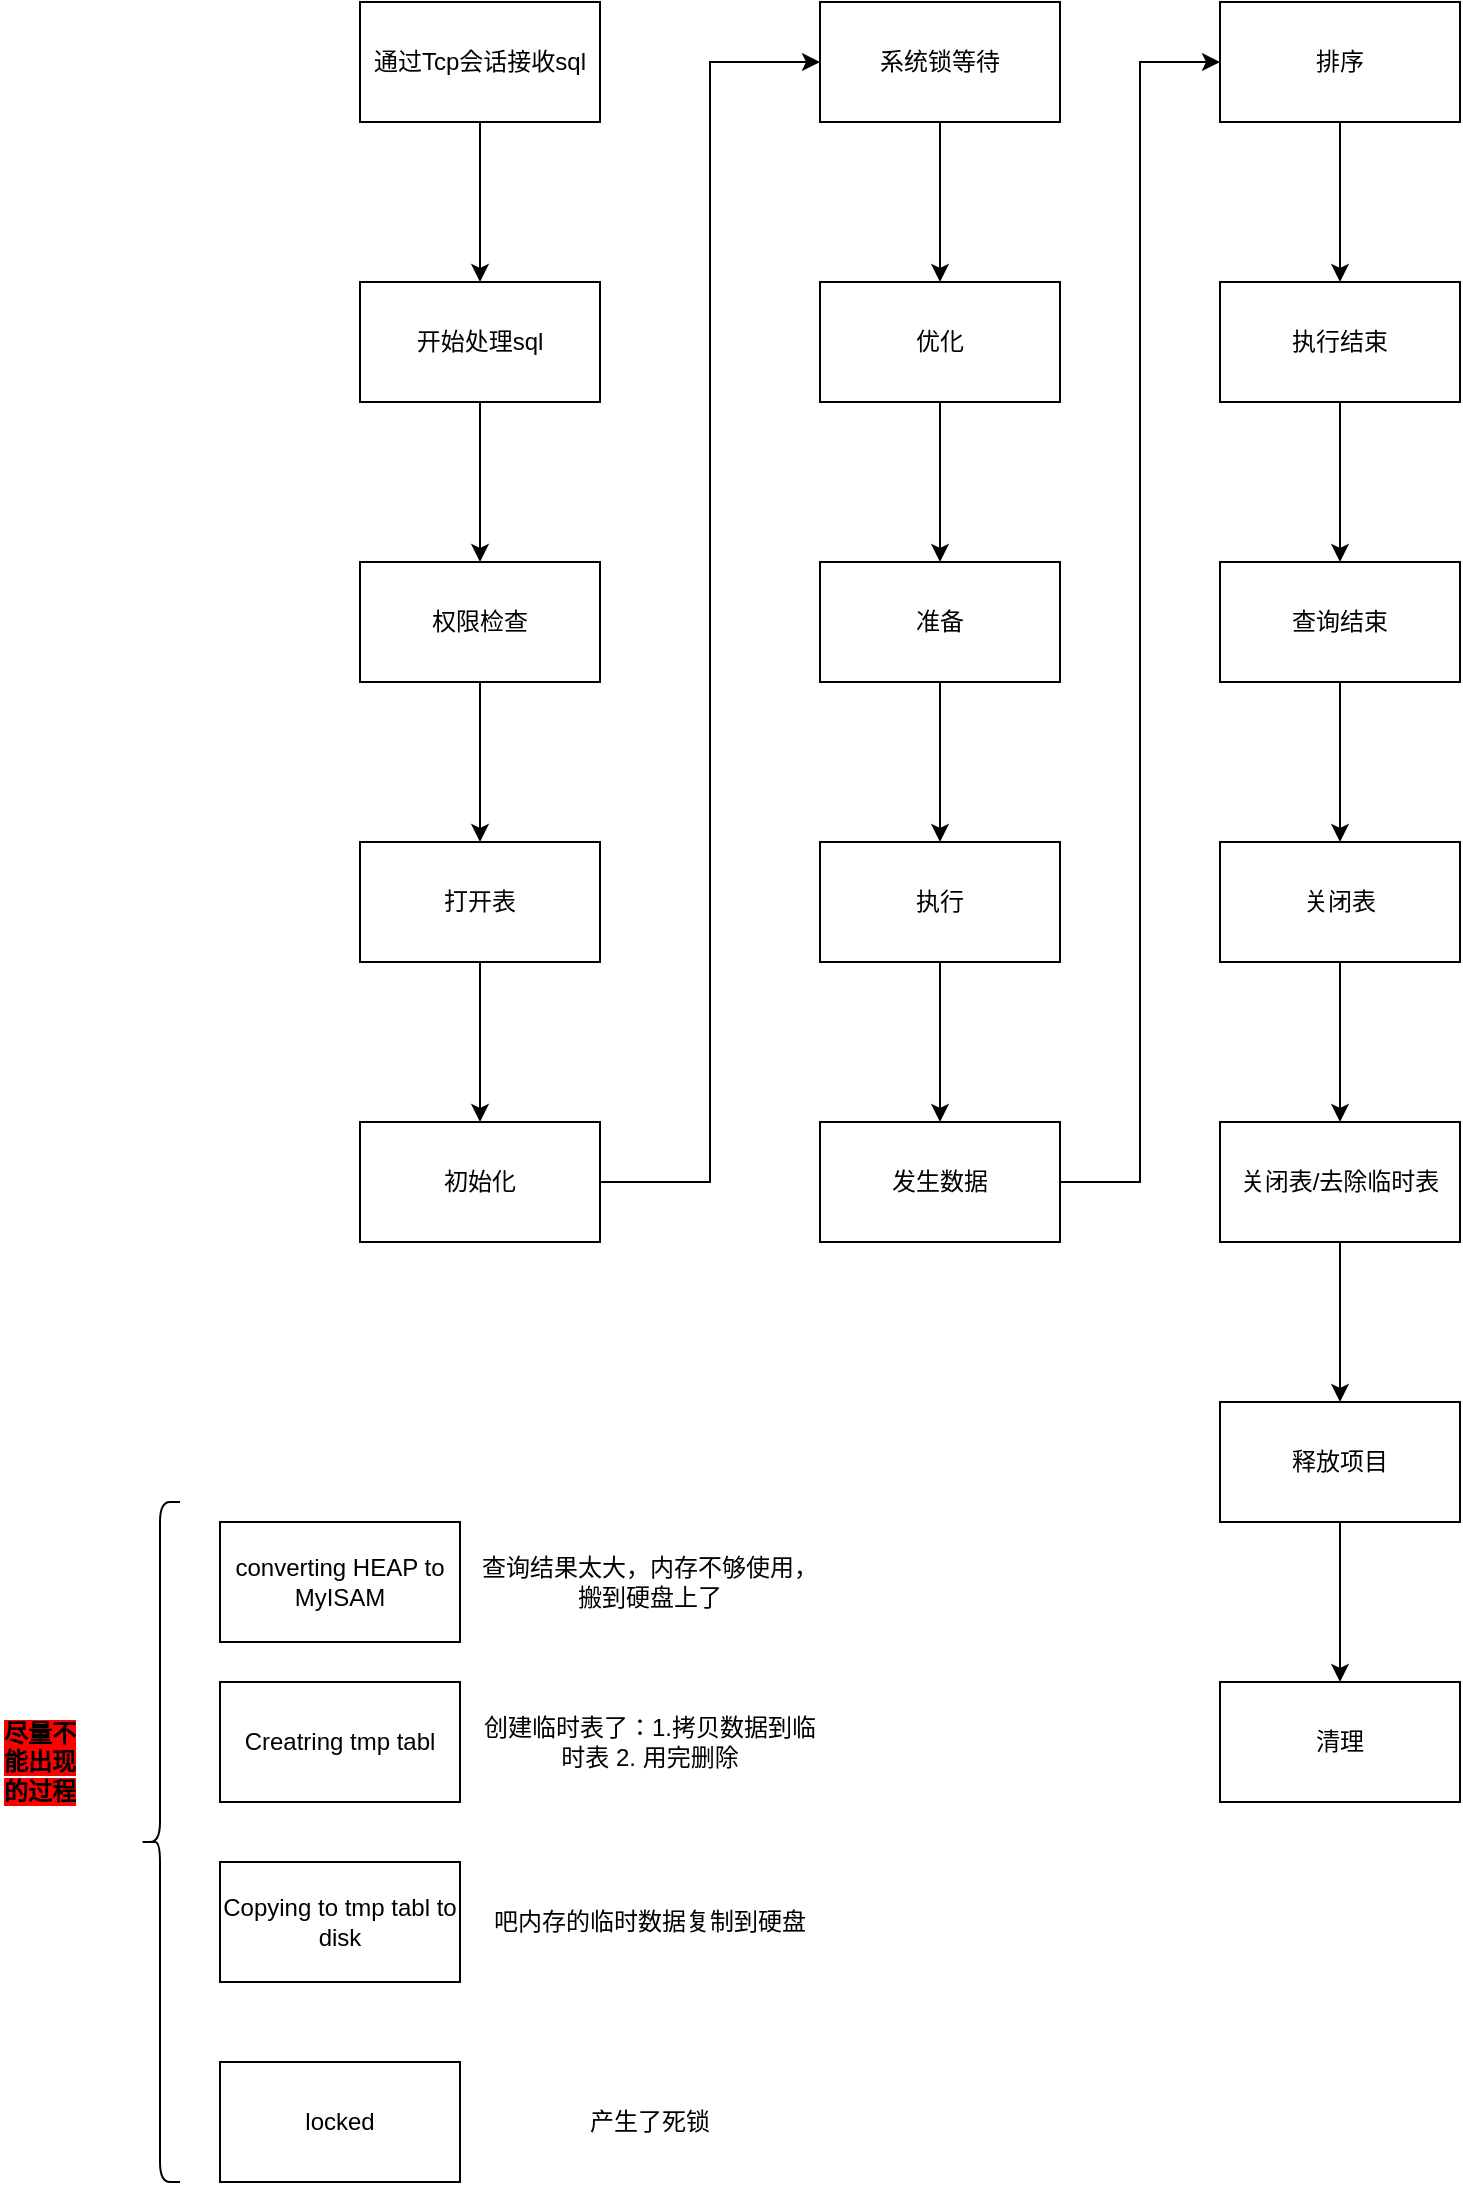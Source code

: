 <mxfile version="13.1.3">
    <diagram id="6hGFLwfOUW9BJ-s0fimq" name="Page-1">
        <mxGraphModel dx="990" dy="616" grid="1" gridSize="10" guides="1" tooltips="1" connect="1" arrows="1" fold="1" page="1" pageScale="1" pageWidth="827" pageHeight="1169" math="0" shadow="0">
            <root>
                <mxCell id="0"/>
                <mxCell id="1" parent="0"/>
                <mxCell id="5" value="" style="edgeStyle=orthogonalEdgeStyle;rounded=0;orthogonalLoop=1;jettySize=auto;html=1;" edge="1" parent="1" source="3" target="4">
                    <mxGeometry relative="1" as="geometry"/>
                </mxCell>
                <mxCell id="3" value="通过Tcp会话接收sql" style="rounded=0;whiteSpace=wrap;html=1;" vertex="1" parent="1">
                    <mxGeometry x="210" y="150" width="120" height="60" as="geometry"/>
                </mxCell>
                <mxCell id="7" value="" style="edgeStyle=orthogonalEdgeStyle;rounded=0;orthogonalLoop=1;jettySize=auto;html=1;" edge="1" parent="1" source="4" target="6">
                    <mxGeometry relative="1" as="geometry"/>
                </mxCell>
                <mxCell id="4" value="开始处理sql" style="rounded=0;whiteSpace=wrap;html=1;" vertex="1" parent="1">
                    <mxGeometry x="210" y="290" width="120" height="60" as="geometry"/>
                </mxCell>
                <mxCell id="9" value="" style="edgeStyle=orthogonalEdgeStyle;rounded=0;orthogonalLoop=1;jettySize=auto;html=1;" edge="1" parent="1" source="6" target="8">
                    <mxGeometry relative="1" as="geometry"/>
                </mxCell>
                <mxCell id="6" value="权限检查" style="rounded=0;whiteSpace=wrap;html=1;" vertex="1" parent="1">
                    <mxGeometry x="210" y="430" width="120" height="60" as="geometry"/>
                </mxCell>
                <mxCell id="11" value="" style="edgeStyle=orthogonalEdgeStyle;rounded=0;orthogonalLoop=1;jettySize=auto;html=1;" edge="1" parent="1" source="8" target="10">
                    <mxGeometry relative="1" as="geometry"/>
                </mxCell>
                <mxCell id="8" value="打开表" style="rounded=0;whiteSpace=wrap;html=1;" vertex="1" parent="1">
                    <mxGeometry x="210" y="570" width="120" height="60" as="geometry"/>
                </mxCell>
                <mxCell id="15" style="edgeStyle=orthogonalEdgeStyle;rounded=0;orthogonalLoop=1;jettySize=auto;html=1;exitX=1;exitY=0.5;exitDx=0;exitDy=0;entryX=0;entryY=0.5;entryDx=0;entryDy=0;" edge="1" parent="1" source="10" target="14">
                    <mxGeometry relative="1" as="geometry"/>
                </mxCell>
                <mxCell id="10" value="初始化" style="rounded=0;whiteSpace=wrap;html=1;" vertex="1" parent="1">
                    <mxGeometry x="210" y="710" width="120" height="60" as="geometry"/>
                </mxCell>
                <mxCell id="17" value="" style="edgeStyle=orthogonalEdgeStyle;rounded=0;orthogonalLoop=1;jettySize=auto;html=1;" edge="1" parent="1" source="14" target="16">
                    <mxGeometry relative="1" as="geometry"/>
                </mxCell>
                <mxCell id="14" value="系统锁等待" style="rounded=0;whiteSpace=wrap;html=1;" vertex="1" parent="1">
                    <mxGeometry x="440" y="150" width="120" height="60" as="geometry"/>
                </mxCell>
                <mxCell id="28" value="" style="edgeStyle=orthogonalEdgeStyle;rounded=0;orthogonalLoop=1;jettySize=auto;html=1;" edge="1" parent="1" source="24" target="27">
                    <mxGeometry relative="1" as="geometry"/>
                </mxCell>
                <mxCell id="24" value="排序" style="rounded=0;whiteSpace=wrap;html=1;" vertex="1" parent="1">
                    <mxGeometry x="640" y="150" width="120" height="60" as="geometry"/>
                </mxCell>
                <mxCell id="30" value="" style="edgeStyle=orthogonalEdgeStyle;rounded=0;orthogonalLoop=1;jettySize=auto;html=1;" edge="1" parent="1" source="27" target="29">
                    <mxGeometry relative="1" as="geometry"/>
                </mxCell>
                <mxCell id="27" value="执行结束" style="rounded=0;whiteSpace=wrap;html=1;" vertex="1" parent="1">
                    <mxGeometry x="640" y="290" width="120" height="60" as="geometry"/>
                </mxCell>
                <mxCell id="32" value="" style="edgeStyle=orthogonalEdgeStyle;rounded=0;orthogonalLoop=1;jettySize=auto;html=1;" edge="1" parent="1" source="29" target="31">
                    <mxGeometry relative="1" as="geometry"/>
                </mxCell>
                <mxCell id="29" value="查询结束" style="rounded=0;whiteSpace=wrap;html=1;" vertex="1" parent="1">
                    <mxGeometry x="640" y="430" width="120" height="60" as="geometry"/>
                </mxCell>
                <mxCell id="34" value="" style="edgeStyle=orthogonalEdgeStyle;rounded=0;orthogonalLoop=1;jettySize=auto;html=1;" edge="1" parent="1" source="31" target="33">
                    <mxGeometry relative="1" as="geometry"/>
                </mxCell>
                <mxCell id="31" value="关闭表" style="rounded=0;whiteSpace=wrap;html=1;" vertex="1" parent="1">
                    <mxGeometry x="640" y="570" width="120" height="60" as="geometry"/>
                </mxCell>
                <mxCell id="36" value="" style="edgeStyle=orthogonalEdgeStyle;rounded=0;orthogonalLoop=1;jettySize=auto;html=1;" edge="1" parent="1" source="33" target="35">
                    <mxGeometry relative="1" as="geometry"/>
                </mxCell>
                <mxCell id="33" value="关闭表/去除临时表" style="rounded=0;whiteSpace=wrap;html=1;" vertex="1" parent="1">
                    <mxGeometry x="640" y="710" width="120" height="60" as="geometry"/>
                </mxCell>
                <mxCell id="38" value="" style="edgeStyle=orthogonalEdgeStyle;rounded=0;orthogonalLoop=1;jettySize=auto;html=1;" edge="1" parent="1" source="35" target="37">
                    <mxGeometry relative="1" as="geometry"/>
                </mxCell>
                <mxCell id="35" value="释放项目" style="rounded=0;whiteSpace=wrap;html=1;" vertex="1" parent="1">
                    <mxGeometry x="640" y="850" width="120" height="60" as="geometry"/>
                </mxCell>
                <mxCell id="37" value="清理" style="rounded=0;whiteSpace=wrap;html=1;" vertex="1" parent="1">
                    <mxGeometry x="640" y="990" width="120" height="60" as="geometry"/>
                </mxCell>
                <mxCell id="19" value="" style="edgeStyle=orthogonalEdgeStyle;rounded=0;orthogonalLoop=1;jettySize=auto;html=1;" edge="1" parent="1" source="16" target="18">
                    <mxGeometry relative="1" as="geometry"/>
                </mxCell>
                <mxCell id="16" value="优化" style="rounded=0;whiteSpace=wrap;html=1;" vertex="1" parent="1">
                    <mxGeometry x="440" y="290" width="120" height="60" as="geometry"/>
                </mxCell>
                <mxCell id="21" value="" style="edgeStyle=orthogonalEdgeStyle;rounded=0;orthogonalLoop=1;jettySize=auto;html=1;" edge="1" parent="1" source="18" target="20">
                    <mxGeometry relative="1" as="geometry"/>
                </mxCell>
                <mxCell id="18" value="准备" style="rounded=0;whiteSpace=wrap;html=1;" vertex="1" parent="1">
                    <mxGeometry x="440" y="430" width="120" height="60" as="geometry"/>
                </mxCell>
                <mxCell id="23" value="" style="edgeStyle=orthogonalEdgeStyle;rounded=0;orthogonalLoop=1;jettySize=auto;html=1;" edge="1" parent="1" source="20" target="22">
                    <mxGeometry relative="1" as="geometry"/>
                </mxCell>
                <mxCell id="20" value="执行" style="rounded=0;whiteSpace=wrap;html=1;" vertex="1" parent="1">
                    <mxGeometry x="440" y="570" width="120" height="60" as="geometry"/>
                </mxCell>
                <mxCell id="26" style="edgeStyle=orthogonalEdgeStyle;rounded=0;orthogonalLoop=1;jettySize=auto;html=1;exitX=1;exitY=0.5;exitDx=0;exitDy=0;entryX=0;entryY=0.5;entryDx=0;entryDy=0;" edge="1" parent="1" source="22" target="24">
                    <mxGeometry relative="1" as="geometry"/>
                </mxCell>
                <mxCell id="22" value="发生数据" style="rounded=0;whiteSpace=wrap;html=1;" vertex="1" parent="1">
                    <mxGeometry x="440" y="710" width="120" height="60" as="geometry"/>
                </mxCell>
                <mxCell id="39" value="" style="shape=curlyBracket;whiteSpace=wrap;html=1;rounded=1;" vertex="1" parent="1">
                    <mxGeometry x="100" y="900" width="20" height="340" as="geometry"/>
                </mxCell>
                <mxCell id="40" value="&lt;b style=&quot;background-color: rgb(255 , 0 , 0)&quot;&gt;尽量不能出现的过程&lt;/b&gt;" style="text;html=1;strokeColor=none;fillColor=none;align=center;verticalAlign=middle;whiteSpace=wrap;rounded=0;" vertex="1" parent="1">
                    <mxGeometry x="30" y="1020" width="40" height="20" as="geometry"/>
                </mxCell>
                <mxCell id="41" value="converting HEAP to MyISAM" style="rounded=0;whiteSpace=wrap;html=1;" vertex="1" parent="1">
                    <mxGeometry x="140" y="910" width="120" height="60" as="geometry"/>
                </mxCell>
                <mxCell id="42" value="Creatring tmp tabl" style="rounded=0;whiteSpace=wrap;html=1;" vertex="1" parent="1">
                    <mxGeometry x="140" y="990" width="120" height="60" as="geometry"/>
                </mxCell>
                <mxCell id="43" value="Copying to tmp tabl to disk" style="rounded=0;whiteSpace=wrap;html=1;" vertex="1" parent="1">
                    <mxGeometry x="140" y="1080" width="120" height="60" as="geometry"/>
                </mxCell>
                <mxCell id="46" value="查询结果太大，内存不够使用，搬到硬盘上了" style="text;html=1;strokeColor=none;fillColor=none;align=center;verticalAlign=middle;whiteSpace=wrap;rounded=0;" vertex="1" parent="1">
                    <mxGeometry x="270" y="930" width="170" height="20" as="geometry"/>
                </mxCell>
                <mxCell id="47" value="创建临时表了：1.拷贝数据到临时表 2. 用完删除" style="text;html=1;strokeColor=none;fillColor=none;align=center;verticalAlign=middle;whiteSpace=wrap;rounded=0;" vertex="1" parent="1">
                    <mxGeometry x="270" y="1010" width="170" height="20" as="geometry"/>
                </mxCell>
                <mxCell id="48" value="吧内存的临时数据复制到硬盘" style="text;html=1;strokeColor=none;fillColor=none;align=center;verticalAlign=middle;whiteSpace=wrap;rounded=0;" vertex="1" parent="1">
                    <mxGeometry x="270" y="1100" width="170" height="20" as="geometry"/>
                </mxCell>
                <mxCell id="49" value="locked" style="rounded=0;whiteSpace=wrap;html=1;" vertex="1" parent="1">
                    <mxGeometry x="140" y="1180" width="120" height="60" as="geometry"/>
                </mxCell>
                <mxCell id="50" value="产生了死锁" style="text;html=1;strokeColor=none;fillColor=none;align=center;verticalAlign=middle;whiteSpace=wrap;rounded=0;" vertex="1" parent="1">
                    <mxGeometry x="270" y="1200" width="170" height="20" as="geometry"/>
                </mxCell>
            </root>
        </mxGraphModel>
    </diagram>
</mxfile>